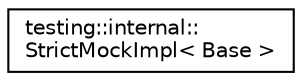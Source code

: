 digraph "Иерархия классов. Графический вид."
{
 // LATEX_PDF_SIZE
  edge [fontname="Helvetica",fontsize="10",labelfontname="Helvetica",labelfontsize="10"];
  node [fontname="Helvetica",fontsize="10",shape=record];
  rankdir="LR";
  Node0 [label="testing::internal::\lStrictMockImpl\< Base \>",height=0.2,width=0.4,color="black", fillcolor="white", style="filled",URL="$classtesting_1_1internal_1_1_strict_mock_impl.html",tooltip=" "];
}
